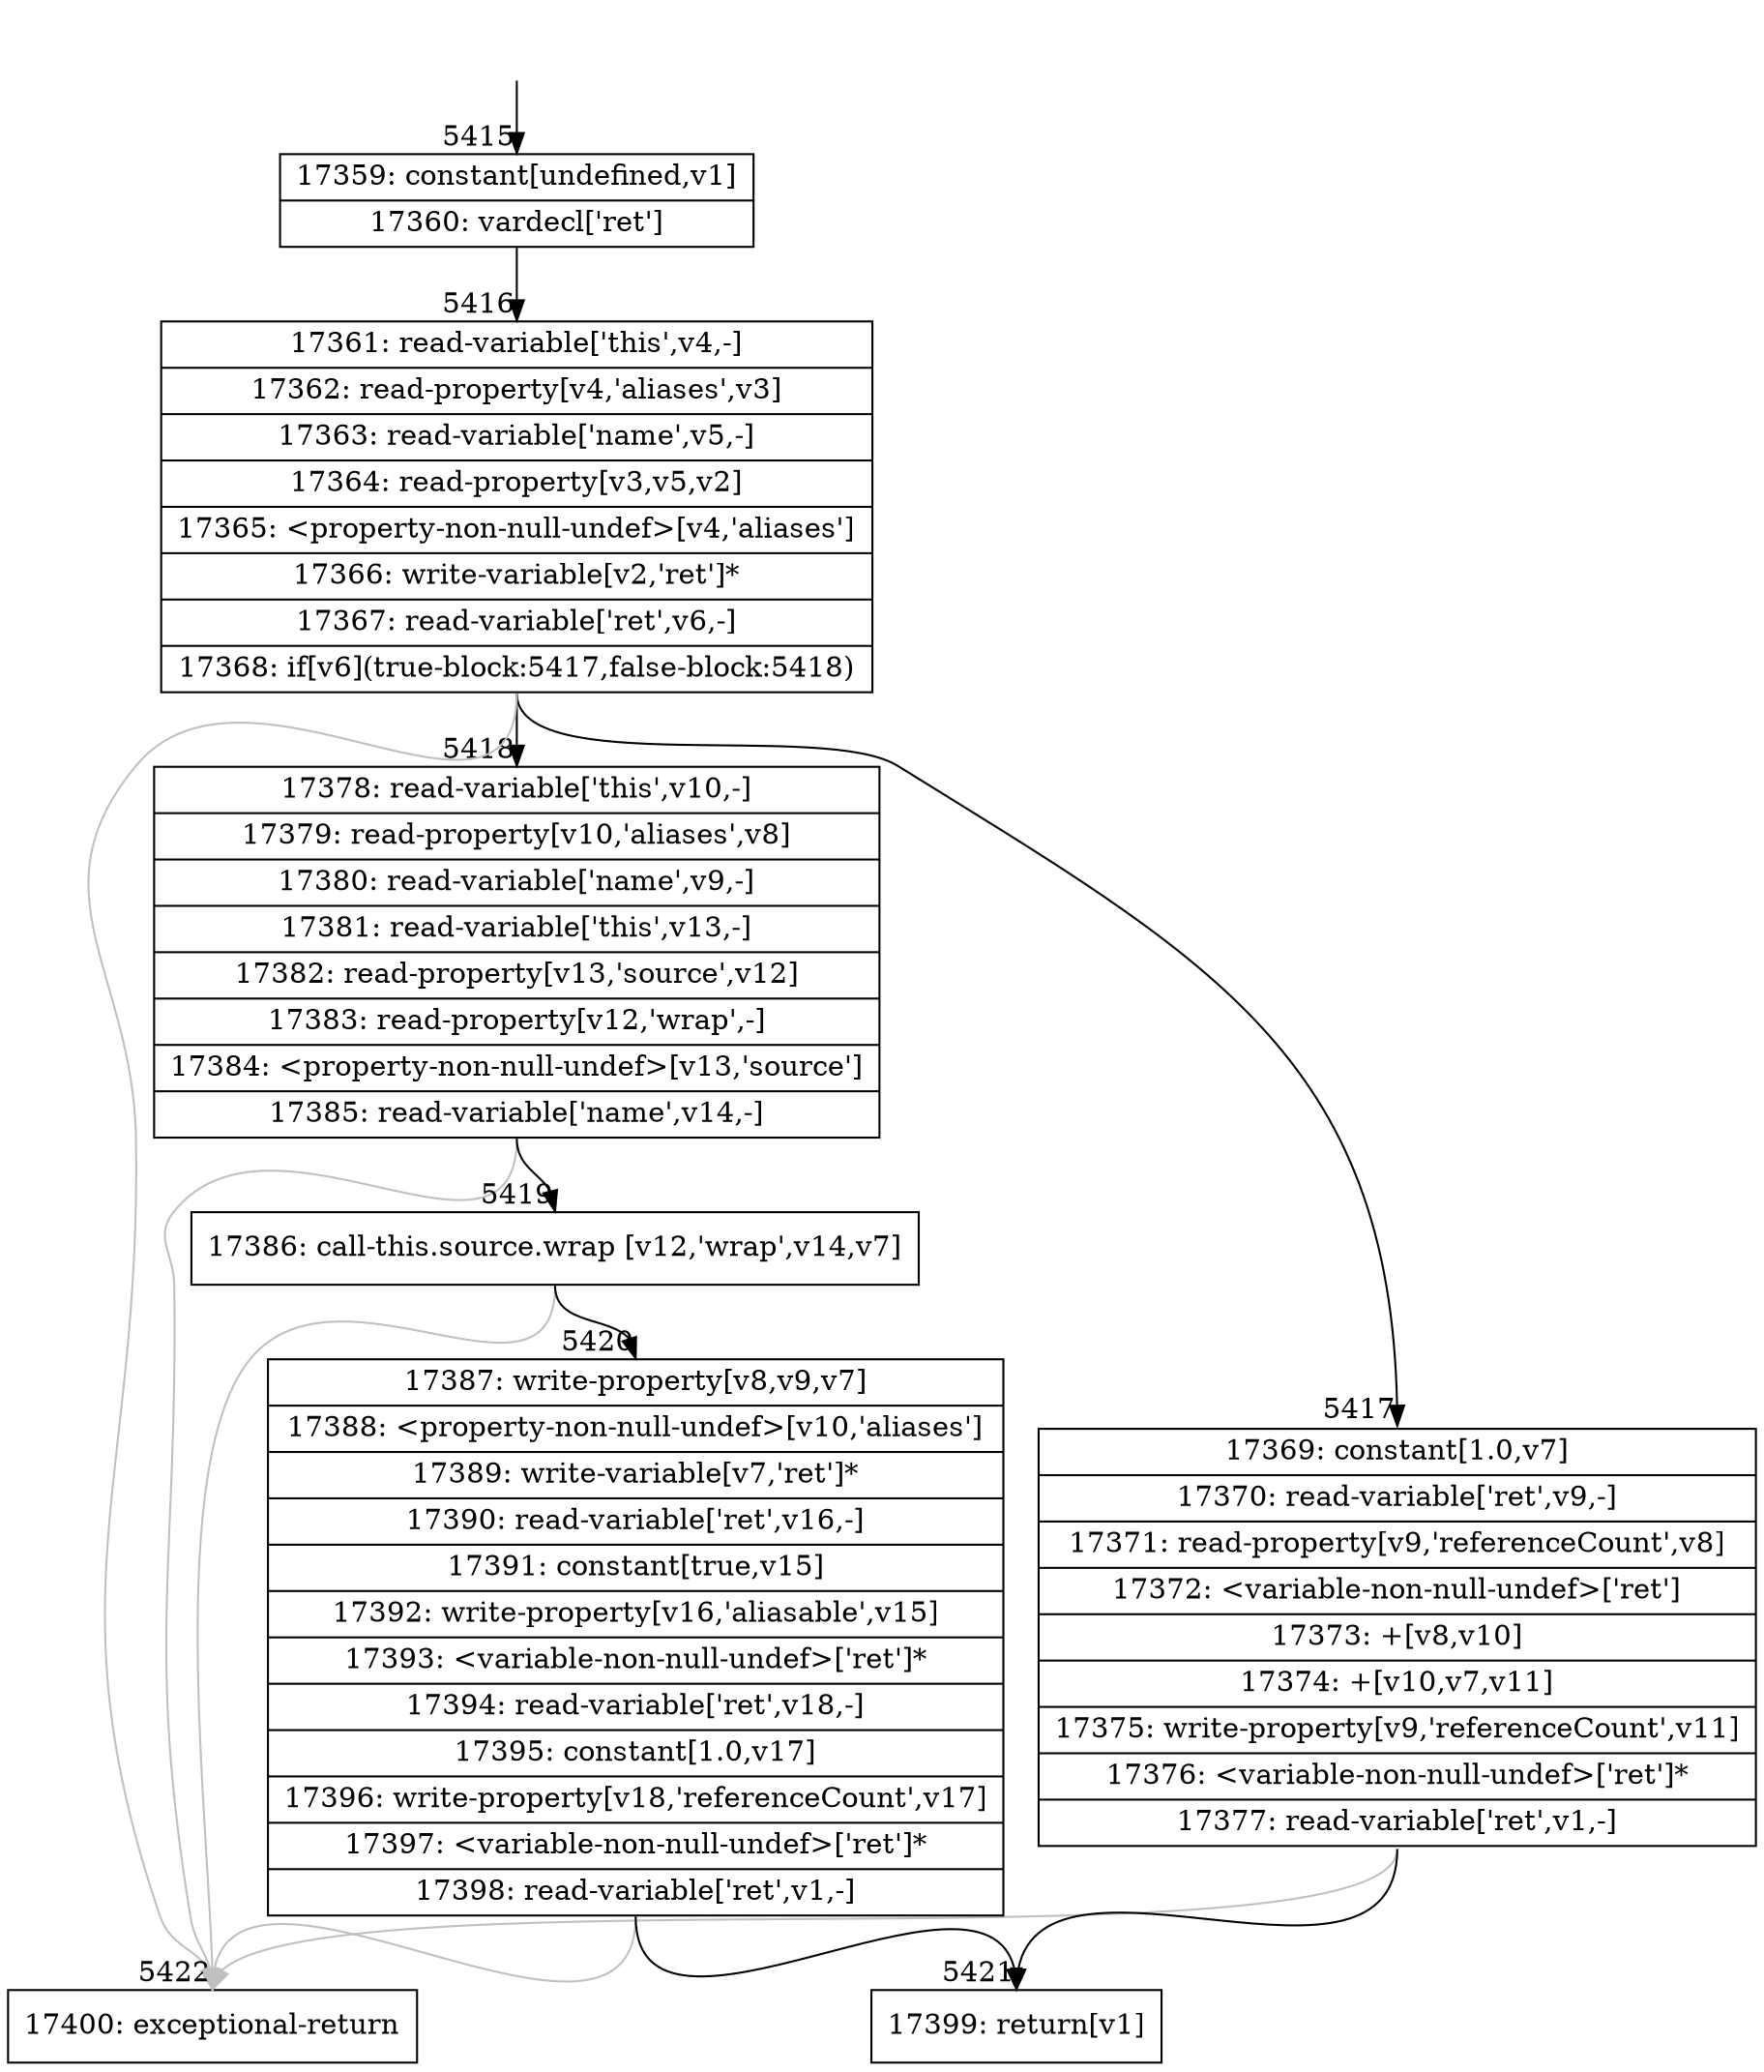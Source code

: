 digraph {
rankdir="TD"
BB_entry260[shape=none,label=""];
BB_entry260 -> BB5415 [tailport=s, headport=n, headlabel="    5415"]
BB5415 [shape=record label="{17359: constant[undefined,v1]|17360: vardecl['ret']}" ] 
BB5415 -> BB5416 [tailport=s, headport=n, headlabel="      5416"]
BB5416 [shape=record label="{17361: read-variable['this',v4,-]|17362: read-property[v4,'aliases',v3]|17363: read-variable['name',v5,-]|17364: read-property[v3,v5,v2]|17365: \<property-non-null-undef\>[v4,'aliases']|17366: write-variable[v2,'ret']*|17367: read-variable['ret',v6,-]|17368: if[v6](true-block:5417,false-block:5418)}" ] 
BB5416 -> BB5417 [tailport=s, headport=n, headlabel="      5417"]
BB5416 -> BB5418 [tailport=s, headport=n, headlabel="      5418"]
BB5416 -> BB5422 [tailport=s, headport=n, color=gray, headlabel="      5422"]
BB5417 [shape=record label="{17369: constant[1.0,v7]|17370: read-variable['ret',v9,-]|17371: read-property[v9,'referenceCount',v8]|17372: \<variable-non-null-undef\>['ret']|17373: +[v8,v10]|17374: +[v10,v7,v11]|17375: write-property[v9,'referenceCount',v11]|17376: \<variable-non-null-undef\>['ret']*|17377: read-variable['ret',v1,-]}" ] 
BB5417 -> BB5421 [tailport=s, headport=n, headlabel="      5421"]
BB5417 -> BB5422 [tailport=s, headport=n, color=gray]
BB5418 [shape=record label="{17378: read-variable['this',v10,-]|17379: read-property[v10,'aliases',v8]|17380: read-variable['name',v9,-]|17381: read-variable['this',v13,-]|17382: read-property[v13,'source',v12]|17383: read-property[v12,'wrap',-]|17384: \<property-non-null-undef\>[v13,'source']|17385: read-variable['name',v14,-]}" ] 
BB5418 -> BB5419 [tailport=s, headport=n, headlabel="      5419"]
BB5418 -> BB5422 [tailport=s, headport=n, color=gray]
BB5419 [shape=record label="{17386: call-this.source.wrap [v12,'wrap',v14,v7]}" ] 
BB5419 -> BB5420 [tailport=s, headport=n, headlabel="      5420"]
BB5419 -> BB5422 [tailport=s, headport=n, color=gray]
BB5420 [shape=record label="{17387: write-property[v8,v9,v7]|17388: \<property-non-null-undef\>[v10,'aliases']|17389: write-variable[v7,'ret']*|17390: read-variable['ret',v16,-]|17391: constant[true,v15]|17392: write-property[v16,'aliasable',v15]|17393: \<variable-non-null-undef\>['ret']*|17394: read-variable['ret',v18,-]|17395: constant[1.0,v17]|17396: write-property[v18,'referenceCount',v17]|17397: \<variable-non-null-undef\>['ret']*|17398: read-variable['ret',v1,-]}" ] 
BB5420 -> BB5421 [tailport=s, headport=n]
BB5420 -> BB5422 [tailport=s, headport=n, color=gray]
BB5421 [shape=record label="{17399: return[v1]}" ] 
BB5422 [shape=record label="{17400: exceptional-return}" ] 
//#$~ 3548
}

